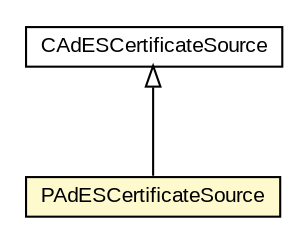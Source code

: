 #!/usr/local/bin/dot
#
# Class diagram 
# Generated by UMLGraph version R5_6-24-gf6e263 (http://www.umlgraph.org/)
#

digraph G {
	edge [fontname="arial",fontsize=10,labelfontname="arial",labelfontsize=10];
	node [fontname="arial",fontsize=10,shape=plaintext];
	nodesep=0.25;
	ranksep=0.5;
	// eu.europa.esig.dss.validation.CAdESCertificateSource
	c474919 [label=<<table title="eu.europa.esig.dss.validation.CAdESCertificateSource" border="0" cellborder="1" cellspacing="0" cellpadding="2" port="p" href="../../validation/CAdESCertificateSource.html">
		<tr><td><table border="0" cellspacing="0" cellpadding="1">
<tr><td align="center" balign="center"> CAdESCertificateSource </td></tr>
		</table></td></tr>
		</table>>, URL="../../validation/CAdESCertificateSource.html", fontname="arial", fontcolor="black", fontsize=10.0];
	// eu.europa.esig.dss.pades.validation.PAdESCertificateSource
	c475448 [label=<<table title="eu.europa.esig.dss.pades.validation.PAdESCertificateSource" border="0" cellborder="1" cellspacing="0" cellpadding="2" port="p" bgcolor="lemonChiffon" href="./PAdESCertificateSource.html">
		<tr><td><table border="0" cellspacing="0" cellpadding="1">
<tr><td align="center" balign="center"> PAdESCertificateSource </td></tr>
		</table></td></tr>
		</table>>, URL="./PAdESCertificateSource.html", fontname="arial", fontcolor="black", fontsize=10.0];
	//eu.europa.esig.dss.pades.validation.PAdESCertificateSource extends eu.europa.esig.dss.validation.CAdESCertificateSource
	c474919:p -> c475448:p [dir=back,arrowtail=empty];
}

